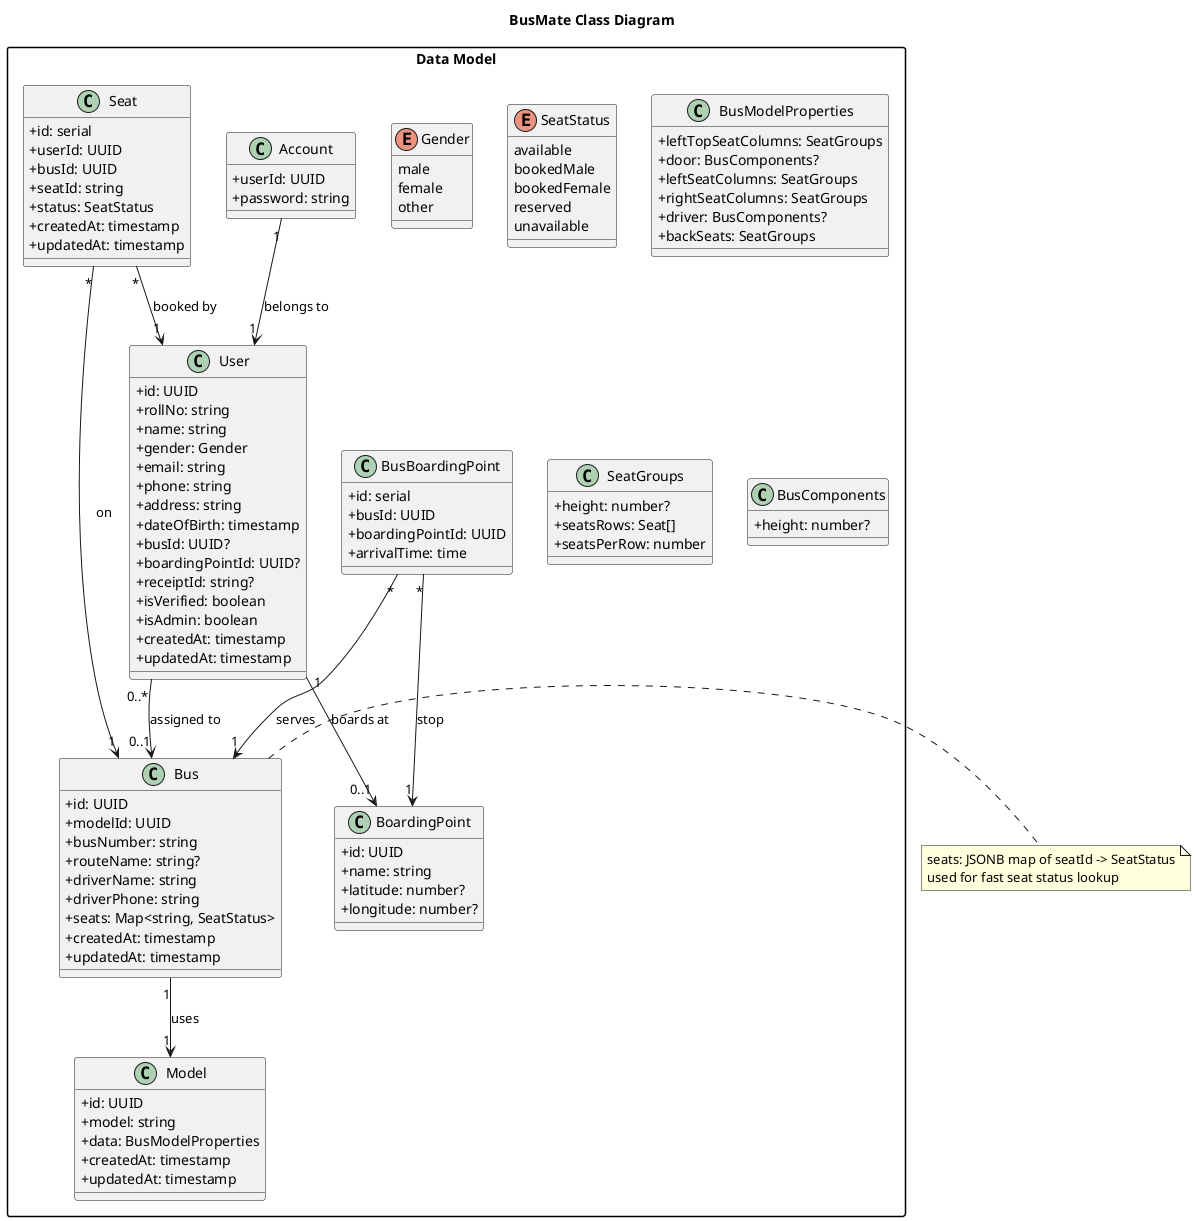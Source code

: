 @startuml BusMate-ClassDiagram
title BusMate Class Diagram

skinparam classAttributeIconSize 0
skinparam shadowing false
skinparam packageStyle rectangle

package "Data Model" {
  class User {
    +id: UUID
    +rollNo: string
    +name: string
    +gender: Gender
    +email: string
    +phone: string
    +address: string
    +dateOfBirth: timestamp
    +busId: UUID?
    +boardingPointId: UUID?
    +receiptId: string?
    +isVerified: boolean
    +isAdmin: boolean
    +createdAt: timestamp
    +updatedAt: timestamp
  }

  class Account {
    +userId: UUID
    +password: string
  }

  class BoardingPoint {
    +id: UUID
    +name: string
    +latitude: number?
    +longitude: number?
  }

  class Model {
    +id: UUID
    +model: string
    +data: BusModelProperties
    +createdAt: timestamp
    +updatedAt: timestamp
  }

  class Bus {
    +id: UUID
    +modelId: UUID
    +busNumber: string
    +routeName: string?
    +driverName: string
    +driverPhone: string
    +seats: Map<string, SeatStatus>
    +createdAt: timestamp
    +updatedAt: timestamp
  }

  class BusBoardingPoint {
    +id: serial
    +busId: UUID
    +boardingPointId: UUID
    +arrivalTime: time
  }

  class Seat {
    +id: serial
    +userId: UUID
    +busId: UUID
    +seatId: string
    +status: SeatStatus
    +createdAt: timestamp
    +updatedAt: timestamp
  }

  enum Gender {
    male
    female
    other
  }

  enum SeatStatus {
    available
    bookedMale
    bookedFemale
    reserved
    unavailable
  }

  class BusModelProperties {
    +leftTopSeatColumns: SeatGroups
    +door: BusComponents?
    +leftSeatColumns: SeatGroups
    +rightSeatColumns: SeatGroups
    +driver: BusComponents?
    +backSeats: SeatGroups
  }

  class SeatGroups {
    +height: number?
    +seatsRows: Seat[]
    +seatsPerRow: number
  }

  class BusComponents {
    +height: number?
  }

  User "0..*" --> "0..1" Bus : assigned to
  User "1" --> "0..1" BoardingPoint : boards at
  Account "1" --> "1" User : belongs to
  Seat "*" --> "1" Bus : on
  Seat "*" --> "1" User : booked by
  BusBoardingPoint "*" --> "1" Bus : serves
  BusBoardingPoint "*" --> "1" BoardingPoint : stop
  Bus "1" --> "1" Model : uses
}

note right of Bus
  seats: JSONB map of seatId -> SeatStatus
  used for fast seat status lookup
end note

@enduml
